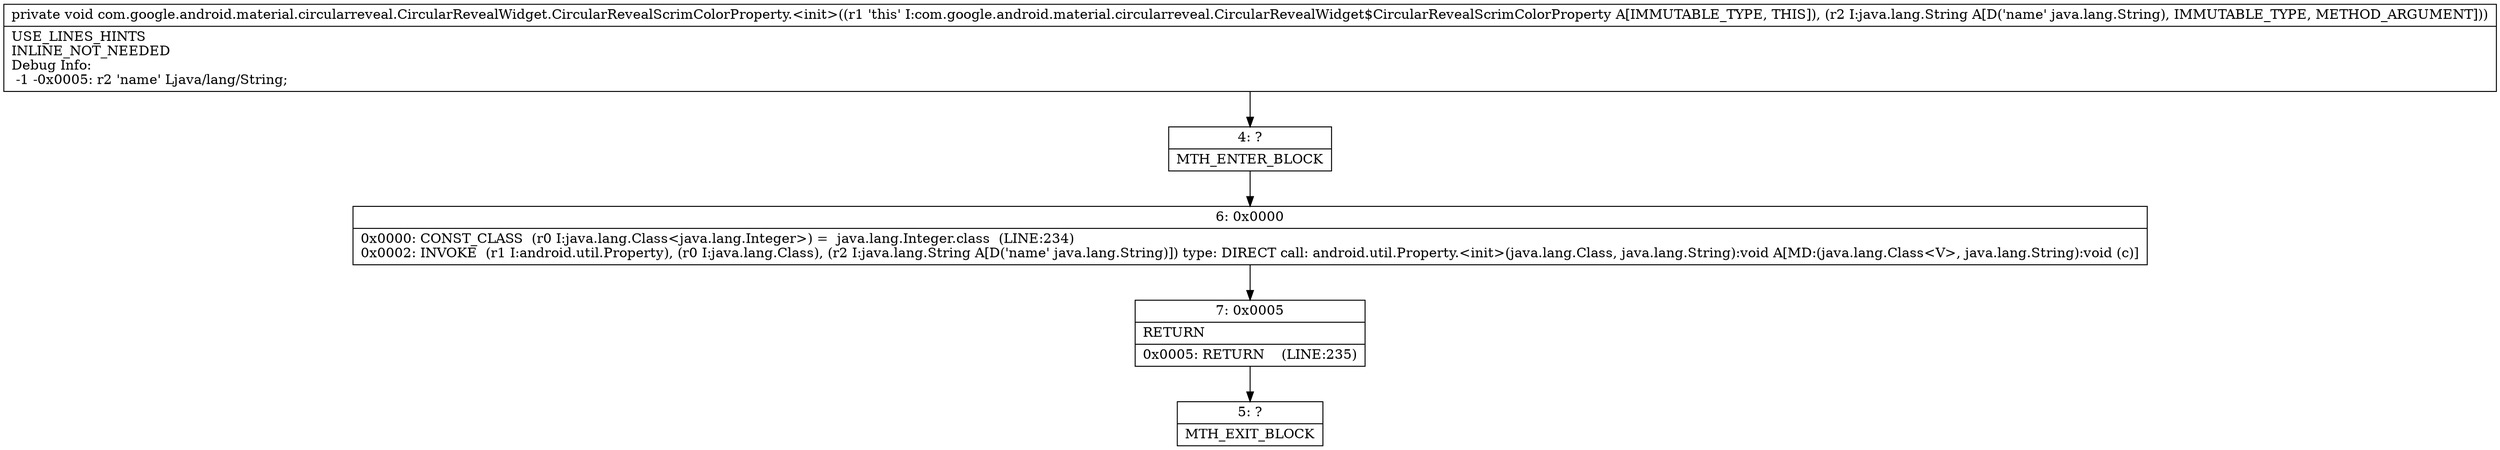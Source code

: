digraph "CFG forcom.google.android.material.circularreveal.CircularRevealWidget.CircularRevealScrimColorProperty.\<init\>(Ljava\/lang\/String;)V" {
Node_4 [shape=record,label="{4\:\ ?|MTH_ENTER_BLOCK\l}"];
Node_6 [shape=record,label="{6\:\ 0x0000|0x0000: CONST_CLASS  (r0 I:java.lang.Class\<java.lang.Integer\>) =  java.lang.Integer.class  (LINE:234)\l0x0002: INVOKE  (r1 I:android.util.Property), (r0 I:java.lang.Class), (r2 I:java.lang.String A[D('name' java.lang.String)]) type: DIRECT call: android.util.Property.\<init\>(java.lang.Class, java.lang.String):void A[MD:(java.lang.Class\<V\>, java.lang.String):void (c)]\l}"];
Node_7 [shape=record,label="{7\:\ 0x0005|RETURN\l|0x0005: RETURN    (LINE:235)\l}"];
Node_5 [shape=record,label="{5\:\ ?|MTH_EXIT_BLOCK\l}"];
MethodNode[shape=record,label="{private void com.google.android.material.circularreveal.CircularRevealWidget.CircularRevealScrimColorProperty.\<init\>((r1 'this' I:com.google.android.material.circularreveal.CircularRevealWidget$CircularRevealScrimColorProperty A[IMMUTABLE_TYPE, THIS]), (r2 I:java.lang.String A[D('name' java.lang.String), IMMUTABLE_TYPE, METHOD_ARGUMENT]))  | USE_LINES_HINTS\lINLINE_NOT_NEEDED\lDebug Info:\l  \-1 \-0x0005: r2 'name' Ljava\/lang\/String;\l}"];
MethodNode -> Node_4;Node_4 -> Node_6;
Node_6 -> Node_7;
Node_7 -> Node_5;
}

